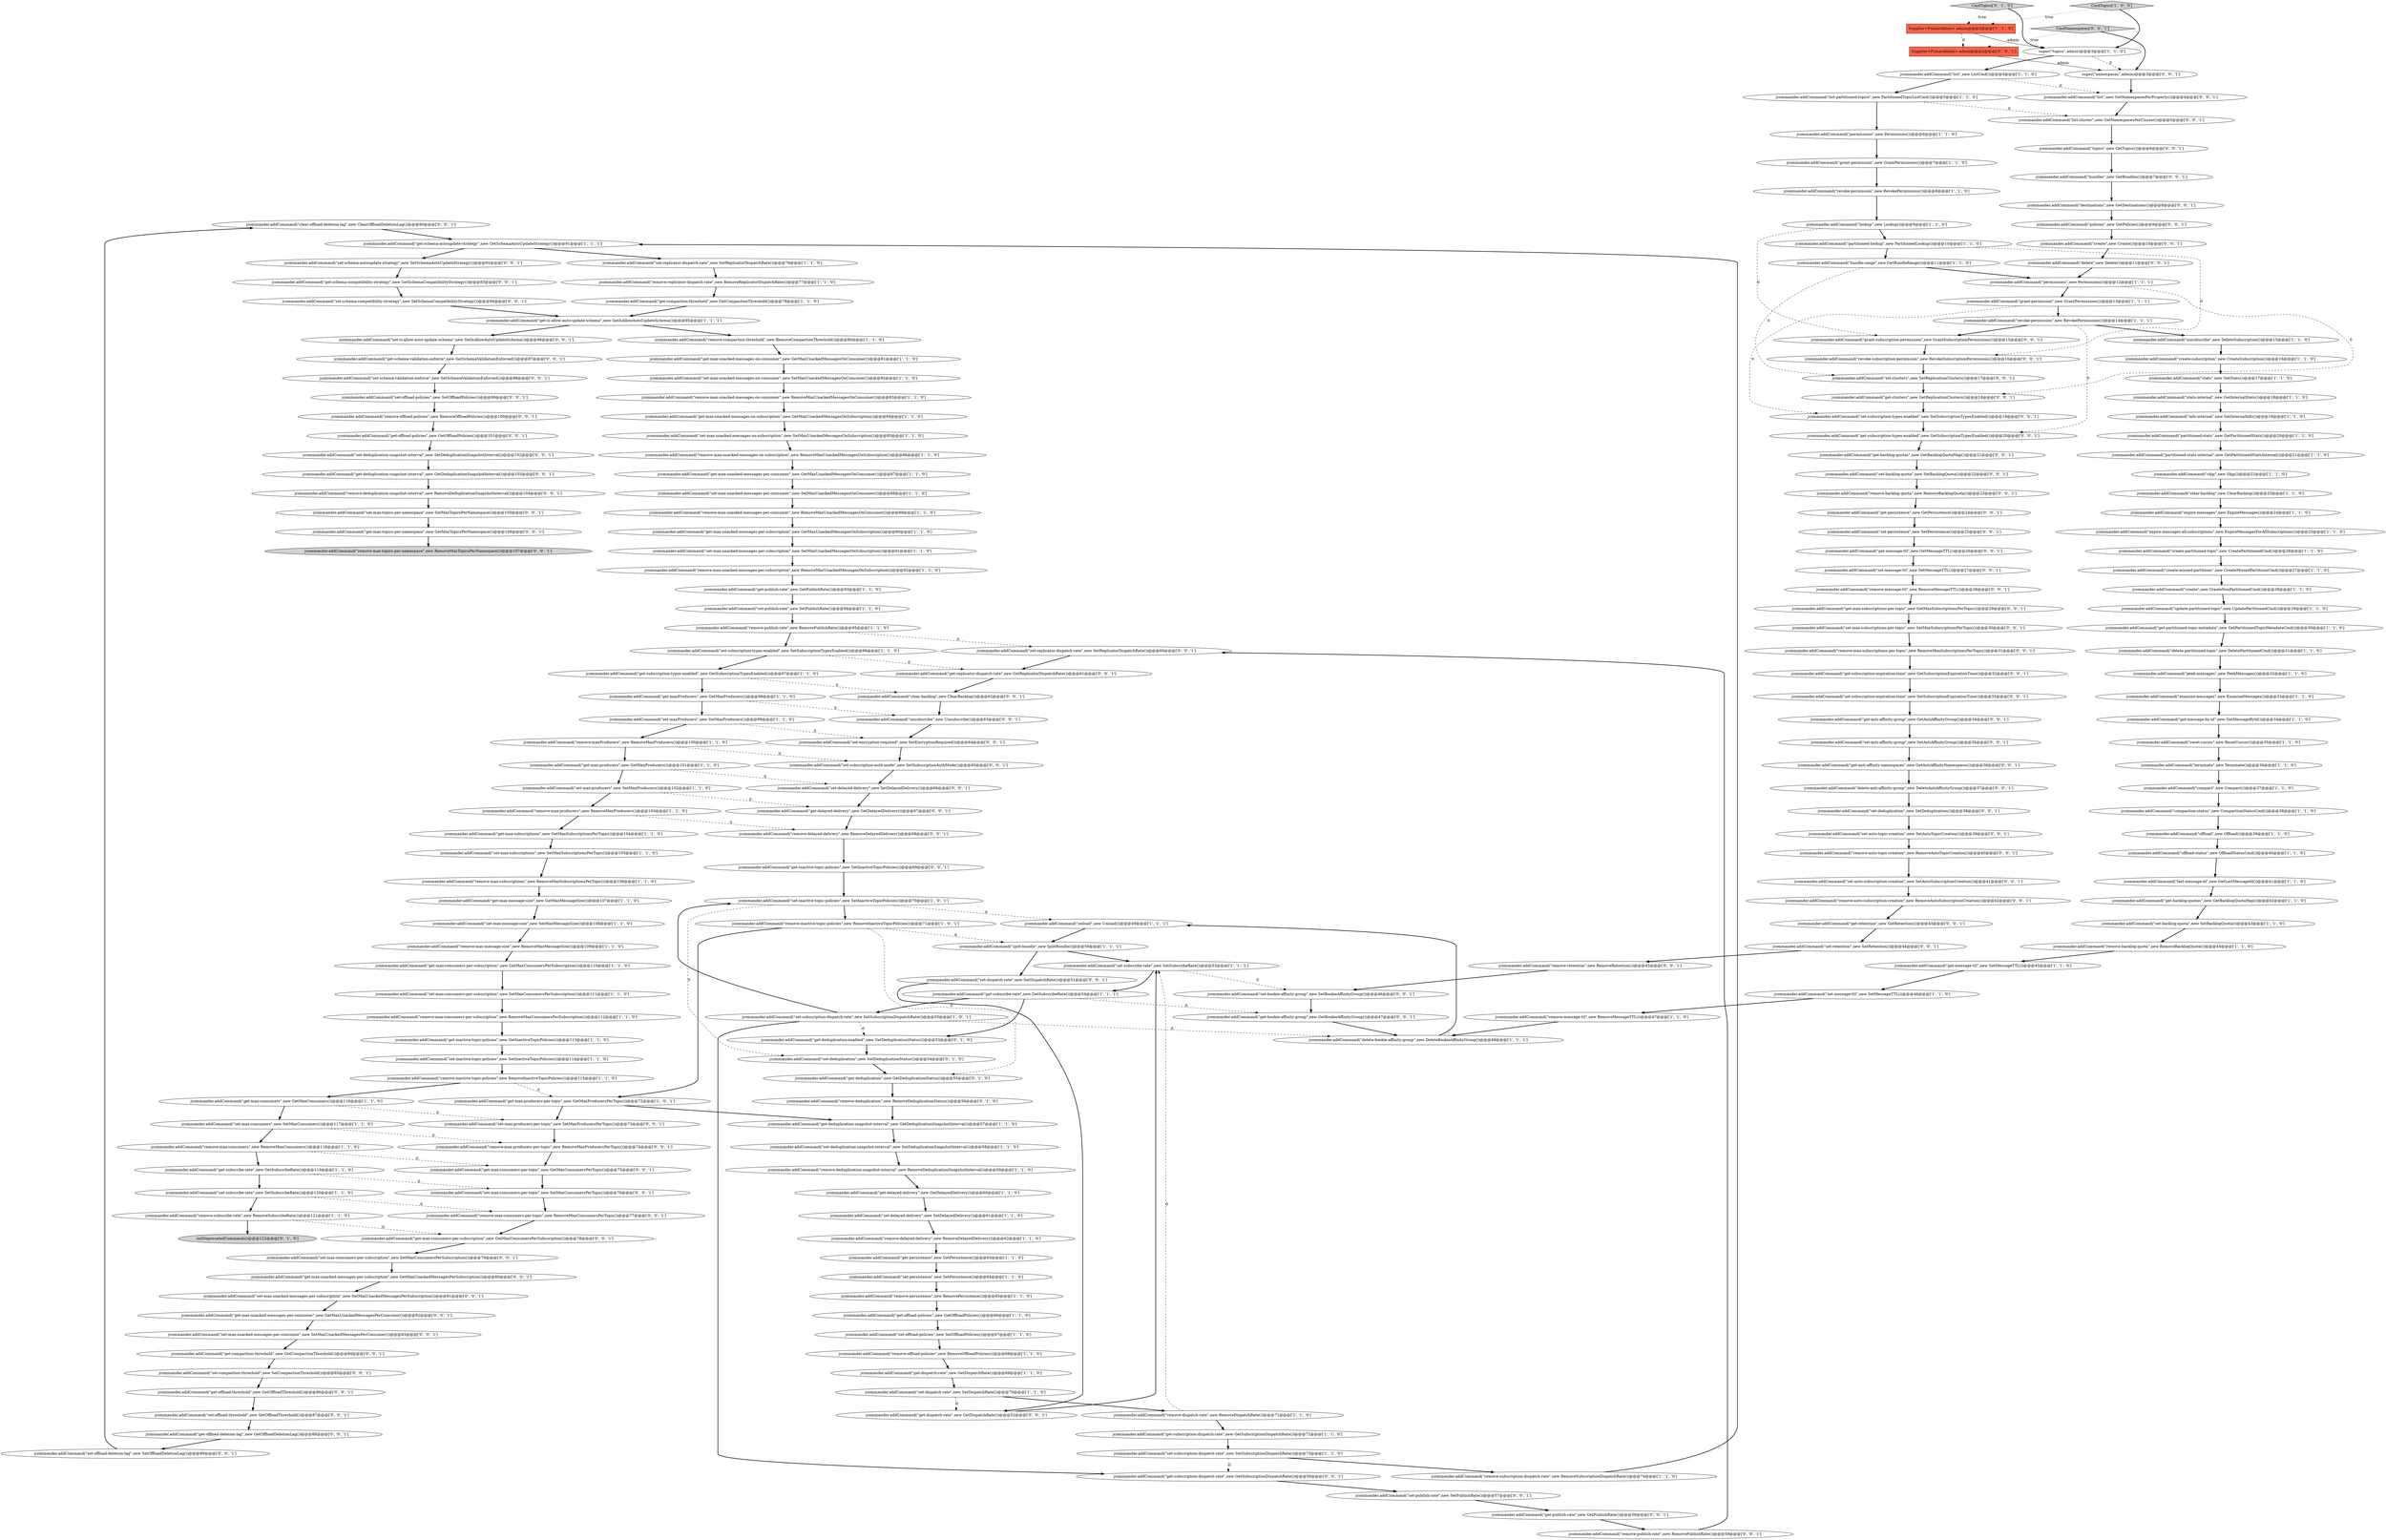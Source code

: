 digraph {
167 [style = filled, label = "jcommander.addCommand(\"clear-offload-deletion-lag\",new ClearOffloadDeletionLag())@@@90@@@['0', '0', '1']", fillcolor = white, shape = ellipse image = "AAA0AAABBB3BBB"];
180 [style = filled, label = "jcommander.addCommand(\"set-persistence\",new SetPersistence())@@@25@@@['0', '0', '1']", fillcolor = white, shape = ellipse image = "AAA0AAABBB3BBB"];
23 [style = filled, label = "jcommander.addCommand(\"set-subscribe-rate\",new SetSubscribeRate())@@@53@@@['1', '1', '1']", fillcolor = white, shape = ellipse image = "AAA0AAABBB1BBB"];
28 [style = filled, label = "jcommander.addCommand(\"get-subscription-dispatch-rate\",new GetSubscriptionDispatchRate())@@@72@@@['1', '1', '0']", fillcolor = white, shape = ellipse image = "AAA0AAABBB1BBB"];
20 [style = filled, label = "jcommander.addCommand(\"remove-subscription-dispatch-rate\",new RemoveSubscriptionDispatchRate())@@@74@@@['1', '1', '0']", fillcolor = white, shape = ellipse image = "AAA0AAABBB1BBB"];
8 [style = filled, label = "jcommander.addCommand(\"set-dispatch-rate\",new SetDispatchRate())@@@70@@@['1', '1', '0']", fillcolor = white, shape = ellipse image = "AAA0AAABBB1BBB"];
86 [style = filled, label = "jcommander.addCommand(\"get-max-unacked-messages-on-subscription\",new GetMaxUnackedMessagesOnSubscription())@@@84@@@['1', '1', '0']", fillcolor = white, shape = ellipse image = "AAA0AAABBB1BBB"];
47 [style = filled, label = "jcommander.addCommand(\"grant-permission\",new GrantPermissions())@@@7@@@['1', '1', '0']", fillcolor = white, shape = ellipse image = "AAA0AAABBB1BBB"];
204 [style = filled, label = "jcommander.addCommand(\"get-bookie-affinity-group\",new GetBookieAffinityGroup())@@@47@@@['0', '0', '1']", fillcolor = white, shape = ellipse image = "AAA0AAABBB3BBB"];
214 [style = filled, label = "jcommander.addCommand(\"remove-offload-policies\",new RemoveOffloadPolicies())@@@100@@@['0', '0', '1']", fillcolor = white, shape = ellipse image = "AAA0AAABBB3BBB"];
98 [style = filled, label = "jcommander.addCommand(\"remove-message-ttl\",new RemoveMessageTTL())@@@47@@@['1', '1', '0']", fillcolor = white, shape = ellipse image = "AAA0AAABBB1BBB"];
53 [style = filled, label = "jcommander.addCommand(\"set-max-unacked-messages-on-consumer\",new SetMaxUnackedMessagesOnConsumer())@@@82@@@['1', '1', '0']", fillcolor = white, shape = ellipse image = "AAA0AAABBB1BBB"];
88 [style = filled, label = "jcommander.addCommand(\"get-persistence\",new GetPersistence())@@@63@@@['1', '1', '0']", fillcolor = white, shape = ellipse image = "AAA0AAABBB1BBB"];
208 [style = filled, label = "jcommander.addCommand(\"set-deduplication-snapshot-interval\",new SetDeduplicationSnapshotInterval())@@@102@@@['0', '0', '1']", fillcolor = white, shape = ellipse image = "AAA0AAABBB3BBB"];
213 [style = filled, label = "jcommander.addCommand(\"create\",new Create())@@@10@@@['0', '0', '1']", fillcolor = white, shape = ellipse image = "AAA0AAABBB3BBB"];
194 [style = filled, label = "jcommander.addCommand(\"set-schema-validation-enforce\",new SetSchemaValidationEnforced())@@@98@@@['0', '0', '1']", fillcolor = white, shape = ellipse image = "AAA0AAABBB3BBB"];
3 [style = filled, label = "jcommander.addCommand(\"remove-persistence\",new RemovePersistence())@@@65@@@['1', '1', '0']", fillcolor = white, shape = ellipse image = "AAA0AAABBB1BBB"];
133 [style = filled, label = "jcommander.addCommand(\"set-max-subscriptions-per-topic\",new SetMaxSubscriptionsPerTopic())@@@30@@@['0', '0', '1']", fillcolor = white, shape = ellipse image = "AAA0AAABBB3BBB"];
106 [style = filled, label = "jcommander.addCommand(\"skip\",new Skip())@@@22@@@['1', '1', '0']", fillcolor = white, shape = ellipse image = "AAA0AAABBB1BBB"];
136 [style = filled, label = "jcommander.addCommand(\"get-retention\",new GetRetention())@@@43@@@['0', '0', '1']", fillcolor = white, shape = ellipse image = "AAA0AAABBB3BBB"];
182 [style = filled, label = "jcommander.addCommand(\"set-max-topics-per-namespace\",new SetMaxTopicsPerNamespace())@@@105@@@['0', '0', '1']", fillcolor = white, shape = ellipse image = "AAA0AAABBB3BBB"];
193 [style = filled, label = "jcommander.addCommand(\"set-encryption-required\",new SetEncryptionRequired())@@@64@@@['0', '0', '1']", fillcolor = white, shape = ellipse image = "AAA0AAABBB3BBB"];
139 [style = filled, label = "jcommander.addCommand(\"get-backlog-quotas\",new GetBacklogQuotaMap())@@@21@@@['0', '0', '1']", fillcolor = white, shape = ellipse image = "AAA0AAABBB3BBB"];
112 [style = filled, label = "jcommander.addCommand(\"set-deduplication-snapshot-interval\",new SetDeduplicationSnapshotInterval())@@@58@@@['1', '1', '0']", fillcolor = white, shape = ellipse image = "AAA0AAABBB1BBB"];
63 [style = filled, label = "jcommander.addCommand(\"offload\",new Offload())@@@39@@@['1', '1', '0']", fillcolor = white, shape = ellipse image = "AAA0AAABBB1BBB"];
105 [style = filled, label = "jcommander.addCommand(\"set-delayed-delivery\",new SetDelayedDelivery())@@@61@@@['1', '1', '0']", fillcolor = white, shape = ellipse image = "AAA0AAABBB1BBB"];
217 [style = filled, label = "jcommander.addCommand(\"set-subscription-auth-mode\",new SetSubscriptionAuthMode())@@@65@@@['0', '0', '1']", fillcolor = white, shape = ellipse image = "AAA0AAABBB3BBB"];
2 [style = filled, label = "jcommander.addCommand(\"get-inactive-topic-policies\",new GetInactiveTopicPolicies())@@@113@@@['1', '1', '0']", fillcolor = white, shape = ellipse image = "AAA0AAABBB1BBB"];
73 [style = filled, label = "jcommander.addCommand(\"create-missed-partitions\",new CreateMissedPartitionsCmd())@@@27@@@['1', '1', '0']", fillcolor = white, shape = ellipse image = "AAA0AAABBB1BBB"];
87 [style = filled, label = "jcommander.addCommand(\"unsubscribe\",new DeleteSubscription())@@@15@@@['1', '1', '0']", fillcolor = white, shape = ellipse image = "AAA0AAABBB1BBB"];
99 [style = filled, label = "jcommander.addCommand(\"remove-inactive-topic-policies\",new RemoveInactiveTopicPolicies())@@@115@@@['1', '1', '0']", fillcolor = white, shape = ellipse image = "AAA0AAABBB1BBB"];
117 [style = filled, label = "jcommander.addCommand(\"remove-publish-rate\",new RemovePublishRate())@@@95@@@['1', '1', '0']", fillcolor = white, shape = ellipse image = "AAA0AAABBB1BBB"];
164 [style = filled, label = "jcommander.addCommand(\"get-max-subscriptions-per-topic\",new GetMaxSubscriptionsPerTopic())@@@29@@@['0', '0', '1']", fillcolor = white, shape = ellipse image = "AAA0AAABBB3BBB"];
29 [style = filled, label = "jcommander.addCommand(\"delete-partitioned-topic\",new DeletePartitionedCmd())@@@31@@@['1', '1', '0']", fillcolor = white, shape = ellipse image = "AAA0AAABBB1BBB"];
78 [style = filled, label = "jcommander.addCommand(\"set-backlog-quota\",new SetBacklogQuota())@@@43@@@['1', '1', '0']", fillcolor = white, shape = ellipse image = "AAA0AAABBB1BBB"];
216 [style = filled, label = "jcommander.addCommand(\"delete\",new Delete())@@@11@@@['0', '0', '1']", fillcolor = white, shape = ellipse image = "AAA0AAABBB3BBB"];
209 [style = filled, label = "jcommander.addCommand(\"get-offload-threshold\",new GetOffloadThreshold())@@@86@@@['0', '0', '1']", fillcolor = white, shape = ellipse image = "AAA0AAABBB3BBB"];
212 [style = filled, label = "jcommander.addCommand(\"set-backlog-quota\",new SetBacklogQuota())@@@22@@@['0', '0', '1']", fillcolor = white, shape = ellipse image = "AAA0AAABBB3BBB"];
113 [style = filled, label = "jcommander.addCommand(\"remove-compaction-threshold\",new RemoveCompactionThreshold())@@@80@@@['1', '1', '0']", fillcolor = white, shape = ellipse image = "AAA0AAABBB1BBB"];
153 [style = filled, label = "jcommander.addCommand(\"bundles\",new GetBundles())@@@7@@@['0', '0', '1']", fillcolor = white, shape = ellipse image = "AAA0AAABBB3BBB"];
4 [style = filled, label = "jcommander.addCommand(\"get-backlog-quotas\",new GetBacklogQuotaMap())@@@42@@@['1', '1', '0']", fillcolor = white, shape = ellipse image = "AAA0AAABBB1BBB"];
129 [style = filled, label = "jcommander.addCommand(\"set-replicator-dispatch-rate\",new SetReplicatorDispatchRate())@@@60@@@['0', '0', '1']", fillcolor = white, shape = ellipse image = "AAA0AAABBB3BBB"];
21 [style = filled, label = "jcommander.addCommand(\"get-max-unacked-messages-per-subscription\",new GetMaxUnackedMessagesOnSubscription())@@@90@@@['1', '1', '0']", fillcolor = white, shape = ellipse image = "AAA0AAABBB1BBB"];
54 [style = filled, label = "jcommander.addCommand(\"set-publish-rate\",new SetPublishRate())@@@94@@@['1', '1', '0']", fillcolor = white, shape = ellipse image = "AAA0AAABBB1BBB"];
12 [style = filled, label = "jcommander.addCommand(\"remove-max-consumers-per-subscription\",new RemoveMaxConsumersPerSubscription())@@@112@@@['1', '1', '0']", fillcolor = white, shape = ellipse image = "AAA0AAABBB1BBB"];
93 [style = filled, label = "jcommander.addCommand(\"get-max-unacked-messages-on-consumer\",new GetMaxUnackedMessagesOnConsumer())@@@81@@@['1', '1', '0']", fillcolor = white, shape = ellipse image = "AAA0AAABBB1BBB"];
101 [style = filled, label = "jcommander.addCommand(\"get-max-unacked-messages-per-consumer\",new GetMaxUnackedMessagesOnConsumer())@@@87@@@['1', '1', '0']", fillcolor = white, shape = ellipse image = "AAA0AAABBB1BBB"];
148 [style = filled, label = "jcommander.addCommand(\"set-auto-subscription-creation\",new SetAutoSubscriptionCreation())@@@41@@@['0', '0', '1']", fillcolor = white, shape = ellipse image = "AAA0AAABBB3BBB"];
187 [style = filled, label = "jcommander.addCommand(\"grant-subscription-permission\",new GrantSubscriptionPermissions())@@@15@@@['0', '0', '1']", fillcolor = white, shape = ellipse image = "AAA0AAABBB3BBB"];
215 [style = filled, label = "jcommander.addCommand(\"topics\",new GetTopics())@@@6@@@['0', '0', '1']", fillcolor = white, shape = ellipse image = "AAA0AAABBB3BBB"];
158 [style = filled, label = "jcommander.addCommand(\"get-offload-policies\",new GetOffloadPolicies())@@@101@@@['0', '0', '1']", fillcolor = white, shape = ellipse image = "AAA0AAABBB3BBB"];
172 [style = filled, label = "jcommander.addCommand(\"revoke-subscription-permission\",new RevokeSubscriptionPermissions())@@@16@@@['0', '0', '1']", fillcolor = white, shape = ellipse image = "AAA0AAABBB3BBB"];
115 [style = filled, label = "jcommander.addCommand(\"get-dispatch-rate\",new GetDispatchRate())@@@69@@@['1', '1', '0']", fillcolor = white, shape = ellipse image = "AAA0AAABBB1BBB"];
66 [style = filled, label = "jcommander.addCommand(\"revoke-permission\",new RevokePermissions())@@@8@@@['1', '1', '0']", fillcolor = white, shape = ellipse image = "AAA0AAABBB1BBB"];
177 [style = filled, label = "jcommander.addCommand(\"get-max-topics-per-namespace\",new GetMaxTopicsPerNamespace())@@@106@@@['0', '0', '1']", fillcolor = white, shape = ellipse image = "AAA0AAABBB3BBB"];
100 [style = filled, label = "jcommander.addCommand(\"peek-messages\",new PeekMessages())@@@32@@@['1', '1', '0']", fillcolor = white, shape = ellipse image = "AAA0AAABBB1BBB"];
40 [style = filled, label = "jcommander.addCommand(\"set-maxProducers\",new SetMaxProducers())@@@99@@@['1', '1', '0']", fillcolor = white, shape = ellipse image = "AAA0AAABBB1BBB"];
7 [style = filled, label = "jcommander.addCommand(\"offload-status\",new OffloadStatusCmd())@@@40@@@['1', '1', '0']", fillcolor = white, shape = ellipse image = "AAA0AAABBB1BBB"];
135 [style = filled, label = "jcommander.addCommand(\"get-subscription-dispatch-rate\",new GetSubscriptionDispatchRate())@@@56@@@['0', '0', '1']", fillcolor = white, shape = ellipse image = "AAA0AAABBB3BBB"];
178 [style = filled, label = "jcommander.addCommand(\"get-delayed-delivery\",new GetDelayedDelivery())@@@67@@@['0', '0', '1']", fillcolor = white, shape = ellipse image = "AAA0AAABBB3BBB"];
57 [style = filled, label = "jcommander.addCommand(\"revoke-permission\",new RevokePermissions())@@@14@@@['1', '1', '1']", fillcolor = white, shape = ellipse image = "AAA0AAABBB1BBB"];
127 [style = filled, label = "jcommander.addCommand(\"remove-publish-rate\",new RemovePublishRate())@@@59@@@['0', '0', '1']", fillcolor = white, shape = ellipse image = "AAA0AAABBB3BBB"];
67 [style = filled, label = "super(\"topics\",admin)@@@3@@@['1', '1', '0']", fillcolor = white, shape = ellipse image = "AAA0AAABBB1BBB"];
44 [style = filled, label = "jcommander.addCommand(\"remove-max-unacked-messages-per-consumer\",new RemoveMaxUnackedMessagesOnConsumer())@@@89@@@['1', '1', '0']", fillcolor = white, shape = ellipse image = "AAA0AAABBB1BBB"];
55 [style = filled, label = "jcommander.addCommand(\"get-is-allow-auto-update-schema\",new GetIsAllowAutoUpdateSchema())@@@95@@@['1', '1', '1']", fillcolor = white, shape = ellipse image = "AAA0AAABBB1BBB"];
184 [style = filled, label = "jcommander.addCommand(\"set-max-producers-per-topic\",new SetMaxProducersPerTopic())@@@73@@@['0', '0', '1']", fillcolor = white, shape = ellipse image = "AAA0AAABBB3BBB"];
80 [style = filled, label = "jcommander.addCommand(\"get-schema-autoupdate-strategy\",new GetSchemaAutoUpdateStrategy())@@@91@@@['1', '1', '1']", fillcolor = white, shape = ellipse image = "AAA0AAABBB1BBB"];
17 [style = filled, label = "jcommander.addCommand(\"get-max-producers-per-topic\",new GetMaxProducersPerTopic())@@@72@@@['1', '0', '1']", fillcolor = white, shape = ellipse image = "AAA0AAABBB1BBB"];
107 [style = filled, label = "jcommander.addCommand(\"compaction-status\",new CompactionStatusCmd())@@@38@@@['1', '1', '0']", fillcolor = white, shape = ellipse image = "AAA0AAABBB1BBB"];
201 [style = filled, label = "jcommander.addCommand(\"get-max-consumers-per-subscription\",new GetMaxConsumersPerSubscription())@@@78@@@['0', '0', '1']", fillcolor = white, shape = ellipse image = "AAA0AAABBB3BBB"];
111 [style = filled, label = "jcommander.addCommand(\"get-partitioned-topic-metadata\",new GetPartitionedTopicMetadataCmd())@@@30@@@['1', '1', '0']", fillcolor = white, shape = ellipse image = "AAA0AAABBB1BBB"];
128 [style = filled, label = "jcommander.addCommand(\"get-anti-affinity-namespaces\",new GetAntiAffinityNamespaces())@@@36@@@['0', '0', '1']", fillcolor = white, shape = ellipse image = "AAA0AAABBB3BBB"];
11 [style = filled, label = "jcommander.addCommand(\"remove-max-subscriptions\",new RemoveMaxSubscriptionsPerTopic())@@@106@@@['1', '1', '0']", fillcolor = white, shape = ellipse image = "AAA0AAABBB1BBB"];
59 [style = filled, label = "jcommander.addCommand(\"permissions\",new Permissions())@@@6@@@['1', '1', '0']", fillcolor = white, shape = ellipse image = "AAA0AAABBB1BBB"];
97 [style = filled, label = "jcommander.addCommand(\"get-message-ttl\",new GetMessageTTL())@@@45@@@['1', '1', '0']", fillcolor = white, shape = ellipse image = "AAA0AAABBB1BBB"];
92 [style = filled, label = "jcommander.addCommand(\"set-max-consumers-per-subscription\",new SetMaxConsumersPerSubscription())@@@111@@@['1', '1', '0']", fillcolor = white, shape = ellipse image = "AAA0AAABBB1BBB"];
37 [style = filled, label = "jcommander.addCommand(\"terminate\",new Terminate())@@@36@@@['1', '1', '0']", fillcolor = white, shape = ellipse image = "AAA0AAABBB1BBB"];
24 [style = filled, label = "jcommander.addCommand(\"examine-messages\",new ExamineMessages())@@@33@@@['1', '1', '0']", fillcolor = white, shape = ellipse image = "AAA0AAABBB1BBB"];
31 [style = filled, label = "jcommander.addCommand(\"set-inactive-topic-policies\",new SetInactiveTopicPolicies())@@@114@@@['1', '1', '0']", fillcolor = white, shape = ellipse image = "AAA0AAABBB1BBB"];
70 [style = filled, label = "jcommander.addCommand(\"get-offload-policies\",new GetOffloadPolicies())@@@66@@@['1', '1', '0']", fillcolor = white, shape = ellipse image = "AAA0AAABBB1BBB"];
91 [style = filled, label = "jcommander.addCommand(\"permissions\",new Permissions())@@@12@@@['1', '1', '1']", fillcolor = white, shape = ellipse image = "AAA0AAABBB1BBB"];
15 [style = filled, label = "jcommander.addCommand(\"set-subscription-dispatch-rate\",new SetSubscriptionDispatchRate())@@@73@@@['1', '1', '0']", fillcolor = white, shape = ellipse image = "AAA0AAABBB1BBB"];
202 [style = filled, label = "jcommander.addCommand(\"get-deduplication-snapshot-interval\",new GetDeduplicationSnapshotInterval())@@@103@@@['0', '0', '1']", fillcolor = white, shape = ellipse image = "AAA0AAABBB3BBB"];
76 [style = filled, label = "jcommander.addCommand(\"get-subscription-types-enabled\",new GetSubscriptionTypesEnabled())@@@97@@@['1', '1', '0']", fillcolor = white, shape = ellipse image = "AAA0AAABBB1BBB"];
120 [style = filled, label = "jcommander.addCommand(\"unload\",new Unload())@@@49@@@['1', '1', '1']", fillcolor = white, shape = ellipse image = "AAA0AAABBB1BBB"];
130 [style = filled, label = "jcommander.addCommand(\"get-clusters\",new GetReplicationClusters())@@@18@@@['0', '0', '1']", fillcolor = white, shape = ellipse image = "AAA0AAABBB3BBB"];
61 [style = filled, label = "jcommander.addCommand(\"remove-max-unacked-messages-per-subscription\",new RemoveMaxUnackedMessagesOnSubscription())@@@92@@@['1', '1', '0']", fillcolor = white, shape = ellipse image = "AAA0AAABBB1BBB"];
68 [style = filled, label = "jcommander.addCommand(\"set-inactive-topic-policies\",new SetInactiveTopicPolicies())@@@70@@@['1', '0', '1']", fillcolor = white, shape = ellipse image = "AAA0AAABBB1BBB"];
36 [style = filled, label = "jcommander.addCommand(\"grant-permission\",new GrantPermissions())@@@13@@@['1', '1', '1']", fillcolor = white, shape = ellipse image = "AAA0AAABBB1BBB"];
84 [style = filled, label = "jcommander.addCommand(\"bundle-range\",new GetBundleRange())@@@11@@@['1', '1', '0']", fillcolor = white, shape = ellipse image = "AAA0AAABBB1BBB"];
150 [style = filled, label = "jcommander.addCommand(\"set-message-ttl\",new SetMessageTTL())@@@27@@@['0', '0', '1']", fillcolor = white, shape = ellipse image = "AAA0AAABBB3BBB"];
176 [style = filled, label = "jcommander.addCommand(\"set-offload-threshold\",new SetOffloadThreshold())@@@87@@@['0', '0', '1']", fillcolor = white, shape = ellipse image = "AAA0AAABBB3BBB"];
191 [style = filled, label = "CmdNamespaces['0', '0', '1']", fillcolor = lightgray, shape = diamond image = "AAA0AAABBB3BBB"];
140 [style = filled, label = "jcommander.addCommand(\"unsubscribe\",new Unsubscribe())@@@63@@@['0', '0', '1']", fillcolor = white, shape = ellipse image = "AAA0AAABBB3BBB"];
192 [style = filled, label = "jcommander.addCommand(\"remove-auto-subscription-creation\",new RemoveAutoSubscriptionCreation())@@@42@@@['0', '0', '1']", fillcolor = white, shape = ellipse image = "AAA0AAABBB3BBB"];
147 [style = filled, label = "jcommander.addCommand(\"set-bookie-affinity-group\",new SetBookieAffinityGroup())@@@46@@@['0', '0', '1']", fillcolor = white, shape = ellipse image = "AAA0AAABBB3BBB"];
173 [style = filled, label = "super(\"namespaces\",admin)@@@3@@@['0', '0', '1']", fillcolor = white, shape = ellipse image = "AAA0AAABBB3BBB"];
50 [style = filled, label = "jcommander.addCommand(\"partitioned-lookup\",new PartitionedLookup())@@@10@@@['1', '1', '0']", fillcolor = white, shape = ellipse image = "AAA0AAABBB1BBB"];
62 [style = filled, label = "CmdTopics['1', '0', '0']", fillcolor = lightgray, shape = diamond image = "AAA0AAABBB1BBB"];
26 [style = filled, label = "jcommander.addCommand(\"set-subscription-types-enabled\",new SetSubscriptionTypesEnabled())@@@96@@@['1', '1', '0']", fillcolor = white, shape = ellipse image = "AAA0AAABBB1BBB"];
124 [style = filled, label = "jcommander.addCommand(\"set-deduplication\",new SetDeduplicationStatus())@@@54@@@['0', '1', '0']", fillcolor = white, shape = ellipse image = "AAA1AAABBB2BBB"];
39 [style = filled, label = "jcommander.addCommand(\"create-partitioned-topic\",new CreatePartitionedCmd())@@@26@@@['1', '1', '0']", fillcolor = white, shape = ellipse image = "AAA0AAABBB1BBB"];
19 [style = filled, label = "jcommander.addCommand(\"split-bundle\",new SplitBundle())@@@50@@@['1', '1', '1']", fillcolor = white, shape = ellipse image = "AAA0AAABBB1BBB"];
199 [style = filled, label = "jcommander.addCommand(\"clear-backlog\",new ClearBacklog())@@@62@@@['0', '0', '1']", fillcolor = white, shape = ellipse image = "AAA0AAABBB3BBB"];
79 [style = filled, label = "jcommander.addCommand(\"list\",new ListCmd())@@@4@@@['1', '1', '0']", fillcolor = white, shape = ellipse image = "AAA0AAABBB1BBB"];
30 [style = filled, label = "Supplier<PulsarAdmin> admin@@@2@@@['1', '1', '0']", fillcolor = tomato, shape = box image = "AAA0AAABBB1BBB"];
126 [style = filled, label = "CmdTopics['0', '1', '0']", fillcolor = lightgray, shape = diamond image = "AAA0AAABBB2BBB"];
34 [style = filled, label = "jcommander.addCommand(\"set-max-producers\",new SetMaxProducers())@@@102@@@['1', '1', '0']", fillcolor = white, shape = ellipse image = "AAA0AAABBB1BBB"];
69 [style = filled, label = "jcommander.addCommand(\"set-max-unacked-messages-per-consumer\",new SetMaxUnackedMessagesOnConsumer())@@@88@@@['1', '1', '0']", fillcolor = white, shape = ellipse image = "AAA0AAABBB1BBB"];
160 [style = filled, label = "jcommander.addCommand(\"set-max-unacked-messages-per-consumer\",new SetMaxUnackedMessagesPerConsumer())@@@83@@@['0', '0', '1']", fillcolor = white, shape = ellipse image = "AAA0AAABBB3BBB"];
145 [style = filled, label = "jcommander.addCommand(\"remove-retention\",new RemoveRetention())@@@45@@@['0', '0', '1']", fillcolor = white, shape = ellipse image = "AAA0AAABBB3BBB"];
52 [style = filled, label = "jcommander.addCommand(\"set-max-consumers\",new SetMaxConsumers())@@@117@@@['1', '1', '0']", fillcolor = white, shape = ellipse image = "AAA0AAABBB1BBB"];
13 [style = filled, label = "jcommander.addCommand(\"set-offload-policies\",new SetOffloadPolicies())@@@67@@@['1', '1', '0']", fillcolor = white, shape = ellipse image = "AAA0AAABBB1BBB"];
49 [style = filled, label = "jcommander.addCommand(\"get-subscribe-rate\",new GetSubscribeRate())@@@119@@@['1', '1', '0']", fillcolor = white, shape = ellipse image = "AAA0AAABBB1BBB"];
154 [style = filled, label = "jcommander.addCommand(\"set-schema-autoupdate-strategy\",new SetSchemaAutoUpdateStrategy())@@@92@@@['0', '0', '1']", fillcolor = white, shape = ellipse image = "AAA0AAABBB3BBB"];
171 [style = filled, label = "jcommander.addCommand(\"set-is-allow-auto-update-schema\",new SetIsAllowAutoUpdateSchema())@@@96@@@['0', '0', '1']", fillcolor = white, shape = ellipse image = "AAA0AAABBB3BBB"];
185 [style = filled, label = "jcommander.addCommand(\"get-schema-compatibility-strategy\",new GetSchemaCompatibilityStrategy())@@@93@@@['0', '0', '1']", fillcolor = white, shape = ellipse image = "AAA0AAABBB3BBB"];
18 [style = filled, label = "jcommander.addCommand(\"set-max-message-size\",new SetMaxMessageSize())@@@108@@@['1', '1', '0']", fillcolor = white, shape = ellipse image = "AAA0AAABBB1BBB"];
110 [style = filled, label = "jcommander.addCommand(\"set-max-subscriptions\",new SetMaxSubscriptionsPerTopic())@@@105@@@['1', '1', '0']", fillcolor = white, shape = ellipse image = "AAA0AAABBB1BBB"];
196 [style = filled, label = "jcommander.addCommand(\"get-max-unacked-messages-per-subscription\",new GetMaxUnackedMessagesPerSubscription())@@@80@@@['0', '0', '1']", fillcolor = white, shape = ellipse image = "AAA0AAABBB3BBB"];
119 [style = filled, label = "jcommander.addCommand(\"remove-replicator-dispatch-rate\",new RemoveReplicatorDispatchRate())@@@77@@@['1', '1', '0']", fillcolor = white, shape = ellipse image = "AAA0AAABBB1BBB"];
181 [style = filled, label = "jcommander.addCommand(\"get-message-ttl\",new GetMessageTTL())@@@26@@@['0', '0', '1']", fillcolor = white, shape = ellipse image = "AAA0AAABBB3BBB"];
45 [style = filled, label = "jcommander.addCommand(\"stats\",new GetStats())@@@17@@@['1', '1', '0']", fillcolor = white, shape = ellipse image = "AAA0AAABBB1BBB"];
144 [style = filled, label = "jcommander.addCommand(\"remove-max-topics-per-namespace\",new RemoveMaxTopicsPerNamespace())@@@107@@@['0', '0', '1']", fillcolor = lightgray, shape = ellipse image = "AAA0AAABBB3BBB"];
205 [style = filled, label = "jcommander.addCommand(\"remove-max-consumers-per-topic\",new RemoveMaxConsumersPerTopic())@@@77@@@['0', '0', '1']", fillcolor = white, shape = ellipse image = "AAA0AAABBB3BBB"];
89 [style = filled, label = "jcommander.addCommand(\"remove-max-consumers\",new RemoveMaxConsumers())@@@118@@@['1', '1', '0']", fillcolor = white, shape = ellipse image = "AAA0AAABBB1BBB"];
43 [style = filled, label = "jcommander.addCommand(\"remove-max-unacked-messages-on-consumer\",new RemoveMaxUnackedMessagesOnConsumer())@@@83@@@['1', '1', '0']", fillcolor = white, shape = ellipse image = "AAA0AAABBB1BBB"];
157 [style = filled, label = "jcommander.addCommand(\"destinations\",new GetDestinations())@@@8@@@['0', '0', '1']", fillcolor = white, shape = ellipse image = "AAA0AAABBB3BBB"];
132 [style = filled, label = "jcommander.addCommand(\"get-max-consumers-per-topic\",new GetMaxConsumersPerTopic())@@@75@@@['0', '0', '1']", fillcolor = white, shape = ellipse image = "AAA0AAABBB3BBB"];
64 [style = filled, label = "jcommander.addCommand(\"remove-offload-policies\",new RemoveOffloadPolicies())@@@68@@@['1', '1', '0']", fillcolor = white, shape = ellipse image = "AAA0AAABBB1BBB"];
197 [style = filled, label = "jcommander.addCommand(\"remove-auto-topic-creation\",new RemoveAutoTopicCreation())@@@40@@@['0', '0', '1']", fillcolor = white, shape = ellipse image = "AAA0AAABBB3BBB"];
104 [style = filled, label = "jcommander.addCommand(\"partitioned-stats\",new GetPartitionedStats())@@@20@@@['1', '1', '0']", fillcolor = white, shape = ellipse image = "AAA0AAABBB1BBB"];
27 [style = filled, label = "jcommander.addCommand(\"get-maxProducers\",new GetMaxProducers())@@@98@@@['1', '1', '0']", fillcolor = white, shape = ellipse image = "AAA0AAABBB1BBB"];
200 [style = filled, label = "jcommander.addCommand(\"set-offload-deletion-lag\",new SetOffloadDeletionLag())@@@89@@@['0', '0', '1']", fillcolor = white, shape = ellipse image = "AAA0AAABBB3BBB"];
146 [style = filled, label = "jcommander.addCommand(\"set-retention\",new SetRetention())@@@44@@@['0', '0', '1']", fillcolor = white, shape = ellipse image = "AAA0AAABBB3BBB"];
159 [style = filled, label = "jcommander.addCommand(\"remove-message-ttl\",new RemoveMessageTTL())@@@28@@@['0', '0', '1']", fillcolor = white, shape = ellipse image = "AAA0AAABBB3BBB"];
203 [style = filled, label = "jcommander.addCommand(\"get-publish-rate\",new GetPublishRate())@@@58@@@['0', '0', '1']", fillcolor = white, shape = ellipse image = "AAA0AAABBB3BBB"];
210 [style = filled, label = "jcommander.addCommand(\"remove-backlog-quota\",new RemoveBacklogQuota())@@@23@@@['0', '0', '1']", fillcolor = white, shape = ellipse image = "AAA0AAABBB3BBB"];
165 [style = filled, label = "jcommander.addCommand(\"get-dispatch-rate\",new GetDispatchRate())@@@52@@@['0', '0', '1']", fillcolor = white, shape = ellipse image = "AAA0AAABBB3BBB"];
56 [style = filled, label = "jcommander.addCommand(\"list-partitioned-topics\",new PartitionedTopicListCmd())@@@5@@@['1', '1', '0']", fillcolor = white, shape = ellipse image = "AAA0AAABBB1BBB"];
5 [style = filled, label = "jcommander.addCommand(\"get-publish-rate\",new GetPublishRate())@@@93@@@['1', '1', '0']", fillcolor = white, shape = ellipse image = "AAA0AAABBB1BBB"];
149 [style = filled, label = "jcommander.addCommand(\"set-deduplication\",new SetDeduplication())@@@38@@@['0', '0', '1']", fillcolor = white, shape = ellipse image = "AAA0AAABBB3BBB"];
85 [style = filled, label = "jcommander.addCommand(\"get-max-consumers-per-subscription\",new GetMaxConsumersPerSubscription())@@@110@@@['1', '1', '0']", fillcolor = white, shape = ellipse image = "AAA0AAABBB1BBB"];
25 [style = filled, label = "jcommander.addCommand(\"update-partitioned-topic\",new UpdatePartitionedCmd())@@@29@@@['1', '1', '0']", fillcolor = white, shape = ellipse image = "AAA0AAABBB1BBB"];
46 [style = filled, label = "jcommander.addCommand(\"remove-dispatch-rate\",new RemoveDispatchRate())@@@71@@@['1', '1', '0']", fillcolor = white, shape = ellipse image = "AAA0AAABBB1BBB"];
14 [style = filled, label = "jcommander.addCommand(\"get-max-subscriptions\",new GetMaxSubscriptionsPerTopic())@@@104@@@['1', '1', '0']", fillcolor = white, shape = ellipse image = "AAA0AAABBB1BBB"];
33 [style = filled, label = "jcommander.addCommand(\"delete-bookie-affinity-group\",new DeleteBookieAffinityGroup())@@@48@@@['1', '1', '1']", fillcolor = white, shape = ellipse image = "AAA0AAABBB1BBB"];
94 [style = filled, label = "jcommander.addCommand(\"clear-backlog\",new ClearBacklog())@@@23@@@['1', '1', '0']", fillcolor = white, shape = ellipse image = "AAA0AAABBB1BBB"];
114 [style = filled, label = "jcommander.addCommand(\"compact\",new Compact())@@@37@@@['1', '1', '0']", fillcolor = white, shape = ellipse image = "AAA0AAABBB1BBB"];
116 [style = filled, label = "jcommander.addCommand(\"get-max-producers\",new GetMaxProducers())@@@101@@@['1', '1', '0']", fillcolor = white, shape = ellipse image = "AAA0AAABBB1BBB"];
102 [style = filled, label = "jcommander.addCommand(\"set-max-unacked-messages-per-subscription\",new SetMaxUnackedMessagesOnSubscription())@@@91@@@['1', '1', '0']", fillcolor = white, shape = ellipse image = "AAA0AAABBB1BBB"];
206 [style = filled, label = "jcommander.addCommand(\"delete-anti-affinity-group\",new DeleteAntiAffinityGroup())@@@37@@@['0', '0', '1']", fillcolor = white, shape = ellipse image = "AAA0AAABBB3BBB"];
138 [style = filled, label = "jcommander.addCommand(\"set-schema-compatibility-strategy\",new SetSchemaCompatibilityStrategy())@@@94@@@['0', '0', '1']", fillcolor = white, shape = ellipse image = "AAA0AAABBB3BBB"];
174 [style = filled, label = "jcommander.addCommand(\"set-anti-affinity-group\",new SetAntiAffinityGroup())@@@35@@@['0', '0', '1']", fillcolor = white, shape = ellipse image = "AAA0AAABBB3BBB"];
123 [style = filled, label = "jcommander.addCommand(\"get-deduplication\",new GetDeduplicationStatus())@@@55@@@['0', '1', '0']", fillcolor = white, shape = ellipse image = "AAA1AAABBB2BBB"];
190 [style = filled, label = "jcommander.addCommand(\"set-clusters\",new SetReplicationClusters())@@@17@@@['0', '0', '1']", fillcolor = white, shape = ellipse image = "AAA0AAABBB3BBB"];
95 [style = filled, label = "jcommander.addCommand(\"expire-messages\",new ExpireMessages())@@@24@@@['1', '1', '0']", fillcolor = white, shape = ellipse image = "AAA0AAABBB1BBB"];
175 [style = filled, label = "jcommander.addCommand(\"remove-deduplication-snapshot-interval\",new RemoveDeduplicationSnapshotInterval())@@@104@@@['0', '0', '1']", fillcolor = white, shape = ellipse image = "AAA0AAABBB3BBB"];
170 [style = filled, label = "jcommander.addCommand(\"get-compaction-threshold\",new GetCompactionThreshold())@@@84@@@['0', '0', '1']", fillcolor = white, shape = ellipse image = "AAA0AAABBB3BBB"];
161 [style = filled, label = "jcommander.addCommand(\"set-delayed-delivery\",new SetDelayedDelivery())@@@66@@@['0', '0', '1']", fillcolor = white, shape = ellipse image = "AAA0AAABBB3BBB"];
183 [style = filled, label = "jcommander.addCommand(\"set-max-consumers-per-subscription\",new SetMaxConsumersPerSubscription())@@@79@@@['0', '0', '1']", fillcolor = white, shape = ellipse image = "AAA0AAABBB3BBB"];
188 [style = filled, label = "jcommander.addCommand(\"remove-max-producers-per-topic\",new RemoveMaxProducersPerTopic())@@@74@@@['0', '0', '1']", fillcolor = white, shape = ellipse image = "AAA0AAABBB3BBB"];
169 [style = filled, label = "jcommander.addCommand(\"get-max-unacked-messages-per-consumer\",new GetMaxUnackedMessagesPerConsumer())@@@82@@@['0', '0', '1']", fillcolor = white, shape = ellipse image = "AAA0AAABBB3BBB"];
10 [style = filled, label = "jcommander.addCommand(\"lookup\",new Lookup())@@@9@@@['1', '1', '0']", fillcolor = white, shape = ellipse image = "AAA0AAABBB1BBB"];
143 [style = filled, label = "jcommander.addCommand(\"get-subscription-expiration-time\",new GetSubscriptionExpirationTime())@@@32@@@['0', '0', '1']", fillcolor = white, shape = ellipse image = "AAA0AAABBB3BBB"];
38 [style = filled, label = "jcommander.addCommand(\"remove-max-producers\",new RemoveMaxProducers())@@@103@@@['1', '1', '0']", fillcolor = white, shape = ellipse image = "AAA0AAABBB1BBB"];
72 [style = filled, label = "jcommander.addCommand(\"last-message-id\",new GetLastMessageId())@@@41@@@['1', '1', '0']", fillcolor = white, shape = ellipse image = "AAA0AAABBB1BBB"];
75 [style = filled, label = "jcommander.addCommand(\"set-persistence\",new SetPersistence())@@@64@@@['1', '1', '0']", fillcolor = white, shape = ellipse image = "AAA0AAABBB1BBB"];
195 [style = filled, label = "jcommander.addCommand(\"get-schema-validation-enforce\",new GetSchemaValidationEnforced())@@@97@@@['0', '0', '1']", fillcolor = white, shape = ellipse image = "AAA0AAABBB3BBB"];
82 [style = filled, label = "jcommander.addCommand(\"remove-deduplication-snapshot-interval\",new RemoveDeduplicationSnapshotInterval())@@@59@@@['1', '1', '0']", fillcolor = white, shape = ellipse image = "AAA0AAABBB1BBB"];
198 [style = filled, label = "jcommander.addCommand(\"set-dispatch-rate\",new SetDispatchRate())@@@51@@@['0', '0', '1']", fillcolor = white, shape = ellipse image = "AAA0AAABBB3BBB"];
32 [style = filled, label = "jcommander.addCommand(\"remove-subscribe-rate\",new RemoveSubscribeRate())@@@121@@@['1', '1', '0']", fillcolor = white, shape = ellipse image = "AAA0AAABBB1BBB"];
81 [style = filled, label = "jcommander.addCommand(\"remove-inactive-topic-policies\",new RemoveInactiveTopicPolicies())@@@71@@@['1', '0', '1']", fillcolor = white, shape = ellipse image = "AAA0AAABBB1BBB"];
152 [style = filled, label = "jcommander.addCommand(\"get-persistence\",new GetPersistence())@@@24@@@['0', '0', '1']", fillcolor = white, shape = ellipse image = "AAA0AAABBB3BBB"];
134 [style = filled, label = "jcommander.addCommand(\"remove-max-subscriptions-per-topic\",new RemoveMaxSubscriptionsPerTopic())@@@31@@@['0', '0', '1']", fillcolor = white, shape = ellipse image = "AAA0AAABBB3BBB"];
1 [style = filled, label = "jcommander.addCommand(\"partitioned-stats-internal\",new GetPartitionedStatsInternal())@@@21@@@['1', '1', '0']", fillcolor = white, shape = ellipse image = "AAA0AAABBB1BBB"];
137 [style = filled, label = "jcommander.addCommand(\"set-auto-topic-creation\",new SetAutoTopicCreation())@@@39@@@['0', '0', '1']", fillcolor = white, shape = ellipse image = "AAA0AAABBB3BBB"];
186 [style = filled, label = "jcommander.addCommand(\"list-cluster\",new GetNamespacesPerCluster())@@@5@@@['0', '0', '1']", fillcolor = white, shape = ellipse image = "AAA0AAABBB3BBB"];
109 [style = filled, label = "jcommander.addCommand(\"remove-maxProducers\",new RemoveMaxProducers())@@@100@@@['1', '1', '0']", fillcolor = white, shape = ellipse image = "AAA0AAABBB1BBB"];
74 [style = filled, label = "jcommander.addCommand(\"stats-internal\",new GetInternalStats())@@@18@@@['1', '1', '0']", fillcolor = white, shape = ellipse image = "AAA0AAABBB1BBB"];
151 [style = filled, label = "jcommander.addCommand(\"policies\",new GetPolicies())@@@9@@@['0', '0', '1']", fillcolor = white, shape = ellipse image = "AAA0AAABBB3BBB"];
163 [style = filled, label = "jcommander.addCommand(\"set-publish-rate\",new SetPublishRate())@@@57@@@['0', '0', '1']", fillcolor = white, shape = ellipse image = "AAA0AAABBB3BBB"];
58 [style = filled, label = "jcommander.addCommand(\"get-max-message-size\",new GetMaxMessageSize())@@@107@@@['1', '1', '0']", fillcolor = white, shape = ellipse image = "AAA0AAABBB1BBB"];
77 [style = filled, label = "jcommander.addCommand(\"reset-cursor\",new ResetCursor())@@@35@@@['1', '1', '0']", fillcolor = white, shape = ellipse image = "AAA0AAABBB1BBB"];
35 [style = filled, label = "jcommander.addCommand(\"create-subscription\",new CreateSubscription())@@@16@@@['1', '1', '0']", fillcolor = white, shape = ellipse image = "AAA0AAABBB1BBB"];
118 [style = filled, label = "jcommander.addCommand(\"get-subscribe-rate\",new GetSubscribeRate())@@@54@@@['1', '1', '1']", fillcolor = white, shape = ellipse image = "AAA0AAABBB1BBB"];
125 [style = filled, label = "jcommander.addCommand(\"get-deduplication-enabled\",new GetDeduplicationStatus())@@@53@@@['0', '1', '0']", fillcolor = white, shape = ellipse image = "AAA1AAABBB2BBB"];
162 [style = filled, label = "jcommander.addCommand(\"get-offload-deletion-lag\",new GetOffloadDeletionLag())@@@88@@@['0', '0', '1']", fillcolor = white, shape = ellipse image = "AAA0AAABBB3BBB"];
141 [style = filled, label = "jcommander.addCommand(\"get-subscription-types-enabled\",new GetSubscriptionTypesEnabled())@@@20@@@['0', '0', '1']", fillcolor = white, shape = ellipse image = "AAA0AAABBB3BBB"];
51 [style = filled, label = "jcommander.addCommand(\"set-message-ttl\",new SetMessageTTL())@@@46@@@['1', '1', '0']", fillcolor = white, shape = ellipse image = "AAA0AAABBB1BBB"];
156 [style = filled, label = "Supplier<PulsarAdmin> admin@@@2@@@['0', '0', '1']", fillcolor = tomato, shape = box image = "AAA0AAABBB3BBB"];
122 [style = filled, label = "initDeprecatedCommands()@@@122@@@['0', '1', '0']", fillcolor = lightgray, shape = ellipse image = "AAA0AAABBB2BBB"];
179 [style = filled, label = "jcommander.addCommand(\"set-subscription-types-enabled\",new SetSubscriptionTypesEnabled())@@@19@@@['0', '0', '1']", fillcolor = white, shape = ellipse image = "AAA0AAABBB3BBB"];
0 [style = filled, label = "jcommander.addCommand(\"set-subscribe-rate\",new SetSubscribeRate())@@@120@@@['1', '1', '0']", fillcolor = white, shape = ellipse image = "AAA0AAABBB1BBB"];
189 [style = filled, label = "jcommander.addCommand(\"set-subscription-expiration-time\",new SetSubscriptionExpirationTime())@@@33@@@['0', '0', '1']", fillcolor = white, shape = ellipse image = "AAA0AAABBB3BBB"];
121 [style = filled, label = "jcommander.addCommand(\"remove-deduplication\",new RemoveDeduplicationStatus())@@@56@@@['0', '1', '0']", fillcolor = white, shape = ellipse image = "AAA1AAABBB2BBB"];
90 [style = filled, label = "jcommander.addCommand(\"get-deduplication-snapshot-interval\",new GetDeduplicationSnapshotInterval())@@@57@@@['1', '1', '0']", fillcolor = white, shape = ellipse image = "AAA0AAABBB1BBB"];
42 [style = filled, label = "jcommander.addCommand(\"get-delayed-delivery\",new GetDelayedDelivery())@@@60@@@['1', '1', '0']", fillcolor = white, shape = ellipse image = "AAA0AAABBB1BBB"];
48 [style = filled, label = "jcommander.addCommand(\"set-subscription-dispatch-rate\",new SetSubscriptionDispatchRate())@@@55@@@['1', '0', '1']", fillcolor = white, shape = ellipse image = "AAA0AAABBB1BBB"];
22 [style = filled, label = "jcommander.addCommand(\"set-replicator-dispatch-rate\",new SetReplicatorDispatchRate())@@@76@@@['1', '1', '0']", fillcolor = white, shape = ellipse image = "AAA0AAABBB1BBB"];
155 [style = filled, label = "jcommander.addCommand(\"set-compaction-threshold\",new SetCompactionThreshold())@@@85@@@['0', '0', '1']", fillcolor = white, shape = ellipse image = "AAA0AAABBB3BBB"];
65 [style = filled, label = "jcommander.addCommand(\"get-compaction-threshold\",new GetCompactionThreshold())@@@78@@@['1', '1', '0']", fillcolor = white, shape = ellipse image = "AAA0AAABBB1BBB"];
166 [style = filled, label = "jcommander.addCommand(\"list\",new GetNamespacesPerProperty())@@@4@@@['0', '0', '1']", fillcolor = white, shape = ellipse image = "AAA0AAABBB3BBB"];
142 [style = filled, label = "jcommander.addCommand(\"get-inactive-topic-policies\",new GetInactiveTopicPolicies())@@@69@@@['0', '0', '1']", fillcolor = white, shape = ellipse image = "AAA0AAABBB3BBB"];
211 [style = filled, label = "jcommander.addCommand(\"remove-delayed-delivery\",new RemoveDelayedDelivery())@@@68@@@['0', '0', '1']", fillcolor = white, shape = ellipse image = "AAA0AAABBB3BBB"];
168 [style = filled, label = "jcommander.addCommand(\"set-max-consumers-per-topic\",new SetMaxConsumersPerTopic())@@@76@@@['0', '0', '1']", fillcolor = white, shape = ellipse image = "AAA0AAABBB3BBB"];
207 [style = filled, label = "jcommander.addCommand(\"get-anti-affinity-group\",new GetAntiAffinityGroup())@@@34@@@['0', '0', '1']", fillcolor = white, shape = ellipse image = "AAA0AAABBB3BBB"];
219 [style = filled, label = "jcommander.addCommand(\"set-offload-policies\",new SetOffloadPolicies())@@@99@@@['0', '0', '1']", fillcolor = white, shape = ellipse image = "AAA0AAABBB3BBB"];
96 [style = filled, label = "jcommander.addCommand(\"info-internal\",new GetInternalInfo())@@@19@@@['1', '1', '0']", fillcolor = white, shape = ellipse image = "AAA0AAABBB1BBB"];
83 [style = filled, label = "jcommander.addCommand(\"remove-max-unacked-messages-on-subscription\",new RemoveMaxUnackedMessagesOnSubscription())@@@86@@@['1', '1', '0']", fillcolor = white, shape = ellipse image = "AAA0AAABBB1BBB"];
103 [style = filled, label = "jcommander.addCommand(\"remove-backlog-quota\",new RemoveBacklogQuota())@@@44@@@['1', '1', '0']", fillcolor = white, shape = ellipse image = "AAA0AAABBB1BBB"];
131 [style = filled, label = "jcommander.addCommand(\"get-replicator-dispatch-rate\",new GetReplicatorDispatchRate())@@@61@@@['0', '0', '1']", fillcolor = white, shape = ellipse image = "AAA0AAABBB3BBB"];
6 [style = filled, label = "jcommander.addCommand(\"expire-messages-all-subscriptions\",new ExpireMessagesForAllSubscriptions())@@@25@@@['1', '1', '0']", fillcolor = white, shape = ellipse image = "AAA0AAABBB1BBB"];
9 [style = filled, label = "jcommander.addCommand(\"remove-delayed-delivery\",new RemoveDelayedDelivery())@@@62@@@['1', '1', '0']", fillcolor = white, shape = ellipse image = "AAA0AAABBB1BBB"];
108 [style = filled, label = "jcommander.addCommand(\"set-max-unacked-messages-on-subscription\",new SetMaxUnackedMessagesOnSubscription())@@@85@@@['1', '1', '0']", fillcolor = white, shape = ellipse image = "AAA0AAABBB1BBB"];
71 [style = filled, label = "jcommander.addCommand(\"get-message-by-id\",new GetMessageById())@@@34@@@['1', '1', '0']", fillcolor = white, shape = ellipse image = "AAA0AAABBB1BBB"];
16 [style = filled, label = "jcommander.addCommand(\"get-max-consumers\",new GetMaxConsumers())@@@116@@@['1', '1', '0']", fillcolor = white, shape = ellipse image = "AAA0AAABBB1BBB"];
218 [style = filled, label = "jcommander.addCommand(\"set-max-unacked-messages-per-subscription\",new SetMaxUnackedMessagesPerSubscription())@@@81@@@['0', '0', '1']", fillcolor = white, shape = ellipse image = "AAA0AAABBB3BBB"];
41 [style = filled, label = "jcommander.addCommand(\"remove-max-message-size\",new RemoveMaxMessageSize())@@@109@@@['1', '1', '0']", fillcolor = white, shape = ellipse image = "AAA0AAABBB1BBB"];
60 [style = filled, label = "jcommander.addCommand(\"create\",new CreateNonPartitionedCmd())@@@28@@@['1', '1', '0']", fillcolor = white, shape = ellipse image = "AAA0AAABBB1BBB"];
72->4 [style = bold, label=""];
25->111 [style = bold, label=""];
168->205 [style = bold, label=""];
120->19 [style = bold, label=""];
48->33 [style = dashed, label="0"];
146->145 [style = bold, label=""];
47->66 [style = bold, label=""];
109->116 [style = bold, label=""];
32->201 [style = dashed, label="0"];
100->24 [style = bold, label=""];
212->210 [style = bold, label=""];
208->202 [style = bold, label=""];
148->192 [style = bold, label=""];
79->56 [style = bold, label=""];
16->52 [style = bold, label=""];
178->211 [style = bold, label=""];
108->83 [style = bold, label=""];
34->178 [style = dashed, label="0"];
110->11 [style = bold, label=""];
92->12 [style = bold, label=""];
19->23 [style = bold, label=""];
67->79 [style = bold, label=""];
5->54 [style = bold, label=""];
188->132 [style = bold, label=""];
6->39 [style = bold, label=""];
40->193 [style = dashed, label="0"];
80->154 [style = bold, label=""];
21->102 [style = bold, label=""];
183->196 [style = bold, label=""];
35->45 [style = bold, label=""];
87->35 [style = bold, label=""];
53->43 [style = bold, label=""];
34->38 [style = bold, label=""];
196->218 [style = bold, label=""];
167->80 [style = bold, label=""];
138->55 [style = bold, label=""];
219->214 [style = bold, label=""];
164->133 [style = bold, label=""];
126->30 [style = dotted, label="true"];
50->172 [style = dashed, label="0"];
18->41 [style = bold, label=""];
23->147 [style = dashed, label="0"];
14->110 [style = bold, label=""];
67->173 [style = dashed, label="0"];
194->219 [style = bold, label=""];
68->81 [style = bold, label=""];
206->149 [style = bold, label=""];
46->23 [style = dashed, label="0"];
199->140 [style = bold, label=""];
103->97 [style = bold, label=""];
96->104 [style = bold, label=""];
91->130 [style = dashed, label="0"];
195->194 [style = bold, label=""];
157->151 [style = bold, label=""];
132->168 [style = bold, label=""];
109->217 [style = dashed, label="0"];
2->31 [style = bold, label=""];
184->188 [style = bold, label=""];
133->134 [style = bold, label=""];
86->108 [style = bold, label=""];
150->159 [style = bold, label=""];
62->67 [style = bold, label=""];
161->178 [style = bold, label=""];
27->140 [style = dashed, label="0"];
73->60 [style = bold, label=""];
180->181 [style = bold, label=""];
102->61 [style = bold, label=""];
147->204 [style = bold, label=""];
190->130 [style = bold, label=""];
75->3 [style = bold, label=""];
117->26 [style = bold, label=""];
165->23 [style = bold, label=""];
60->25 [style = bold, label=""];
52->89 [style = bold, label=""];
153->157 [style = bold, label=""];
179->141 [style = bold, label=""];
76->199 [style = dashed, label="0"];
84->190 [style = dashed, label="0"];
3->70 [style = bold, label=""];
203->127 [style = bold, label=""];
140->193 [style = bold, label=""];
81->19 [style = dashed, label="0"];
215->153 [style = bold, label=""];
7->72 [style = bold, label=""];
214->158 [style = bold, label=""];
93->53 [style = bold, label=""];
216->91 [style = bold, label=""];
84->91 [style = bold, label=""];
29->100 [style = bold, label=""];
74->96 [style = bold, label=""];
130->179 [style = bold, label=""];
201->183 [style = bold, label=""];
129->131 [style = bold, label=""];
61->5 [style = bold, label=""];
97->51 [style = bold, label=""];
197->148 [style = bold, label=""];
91->36 [style = bold, label=""];
143->189 [style = bold, label=""];
85->92 [style = bold, label=""];
125->124 [style = bold, label=""];
57->87 [style = bold, label=""];
142->68 [style = bold, label=""];
31->99 [style = bold, label=""];
1->106 [style = bold, label=""];
9->88 [style = bold, label=""];
171->195 [style = bold, label=""];
81->123 [style = dashed, label="0"];
128->206 [style = bold, label=""];
182->177 [style = bold, label=""];
118->48 [style = bold, label=""];
115->8 [style = bold, label=""];
68->124 [style = dashed, label="0"];
126->67 [style = bold, label=""];
154->185 [style = bold, label=""];
58->18 [style = bold, label=""];
15->135 [style = dashed, label="0"];
117->129 [style = dashed, label="0"];
166->186 [style = bold, label=""];
65->55 [style = bold, label=""];
41->85 [style = bold, label=""];
15->20 [style = bold, label=""];
49->0 [style = bold, label=""];
211->142 [style = bold, label=""];
156->173 [style = solid, label="admin"];
48->68 [style = bold, label=""];
23->118 [style = bold, label=""];
121->90 [style = bold, label=""];
99->16 [style = bold, label=""];
4->78 [style = bold, label=""];
24->71 [style = bold, label=""];
39->73 [style = bold, label=""];
112->82 [style = bold, label=""];
160->170 [style = bold, label=""];
30->67 [style = solid, label="admin"];
26->76 [style = bold, label=""];
159->164 [style = bold, label=""];
66->10 [style = bold, label=""];
118->125 [style = bold, label=""];
36->57 [style = bold, label=""];
8->46 [style = bold, label=""];
76->27 [style = bold, label=""];
106->94 [style = bold, label=""];
213->216 [style = bold, label=""];
98->33 [style = bold, label=""];
169->160 [style = bold, label=""];
82->42 [style = bold, label=""];
40->109 [style = bold, label=""];
33->120 [style = bold, label=""];
172->190 [style = bold, label=""];
176->162 [style = bold, label=""];
191->173 [style = bold, label=""];
186->215 [style = bold, label=""];
63->7 [style = bold, label=""];
158->208 [style = bold, label=""];
12->2 [style = bold, label=""];
48->125 [style = dashed, label="0"];
187->172 [style = bold, label=""];
17->184 [style = bold, label=""];
62->30 [style = dotted, label="true"];
30->156 [style = dashed, label="0"];
38->211 [style = dashed, label="0"];
217->161 [style = bold, label=""];
22->119 [style = bold, label=""];
20->80 [style = bold, label=""];
51->98 [style = bold, label=""];
42->105 [style = bold, label=""];
209->176 [style = bold, label=""];
59->47 [style = bold, label=""];
28->15 [style = bold, label=""];
207->174 [style = bold, label=""];
77->37 [style = bold, label=""];
163->203 [style = bold, label=""];
57->141 [style = dashed, label="0"];
134->143 [style = bold, label=""];
218->169 [style = bold, label=""];
69->44 [style = bold, label=""];
123->121 [style = bold, label=""];
79->166 [style = dashed, label="0"];
204->33 [style = bold, label=""];
32->122 [style = bold, label=""];
170->155 [style = bold, label=""];
145->147 [style = bold, label=""];
210->152 [style = bold, label=""];
116->161 [style = dashed, label="0"];
17->90 [style = bold, label=""];
151->213 [style = bold, label=""];
81->17 [style = bold, label=""];
185->138 [style = bold, label=""];
80->22 [style = bold, label=""];
88->75 [style = bold, label=""];
19->198 [style = bold, label=""];
64->115 [style = bold, label=""];
104->1 [style = bold, label=""];
44->21 [style = bold, label=""];
0->205 [style = dashed, label="0"];
118->204 [style = dashed, label="0"];
127->129 [style = bold, label=""];
52->188 [style = dashed, label="0"];
45->74 [style = bold, label=""];
114->107 [style = bold, label=""];
149->137 [style = bold, label=""];
68->120 [style = dashed, label="0"];
152->180 [style = bold, label=""];
205->201 [style = bold, label=""];
135->163 [style = bold, label=""];
173->166 [style = bold, label=""];
131->199 [style = bold, label=""];
55->113 [style = bold, label=""];
189->207 [style = bold, label=""];
49->168 [style = dashed, label="0"];
181->150 [style = bold, label=""];
192->136 [style = bold, label=""];
155->209 [style = bold, label=""];
139->212 [style = bold, label=""];
89->132 [style = dashed, label="0"];
37->114 [style = bold, label=""];
0->32 [style = bold, label=""];
78->103 [style = bold, label=""];
54->117 [style = bold, label=""];
38->14 [style = bold, label=""];
136->146 [style = bold, label=""];
8->165 [style = dashed, label="0"];
57->187 [style = bold, label=""];
202->175 [style = bold, label=""];
13->64 [style = bold, label=""];
94->95 [style = bold, label=""];
177->144 [style = bold, label=""];
101->69 [style = bold, label=""];
48->135 [style = bold, label=""];
83->101 [style = bold, label=""];
162->200 [style = bold, label=""];
10->50 [style = bold, label=""];
71->77 [style = bold, label=""];
27->40 [style = bold, label=""];
141->139 [style = bold, label=""];
107->63 [style = bold, label=""];
11->58 [style = bold, label=""];
198->165 [style = bold, label=""];
124->123 [style = bold, label=""];
70->13 [style = bold, label=""];
55->171 [style = bold, label=""];
111->29 [style = bold, label=""];
56->59 [style = bold, label=""];
116->34 [style = bold, label=""];
46->28 [style = bold, label=""];
16->184 [style = dashed, label="0"];
105->9 [style = bold, label=""];
137->197 [style = bold, label=""];
90->112 [style = bold, label=""];
113->93 [style = bold, label=""];
95->6 [style = bold, label=""];
43->86 [style = bold, label=""];
36->179 [style = dashed, label="0"];
89->49 [style = bold, label=""];
174->128 [style = bold, label=""];
175->182 [style = bold, label=""];
99->17 [style = dashed, label="0"];
10->187 [style = dashed, label="0"];
193->217 [style = bold, label=""];
200->167 [style = bold, label=""];
191->156 [style = dotted, label="true"];
119->65 [style = bold, label=""];
50->84 [style = bold, label=""];
56->186 [style = dashed, label="0"];
26->131 [style = dashed, label="0"];
}
